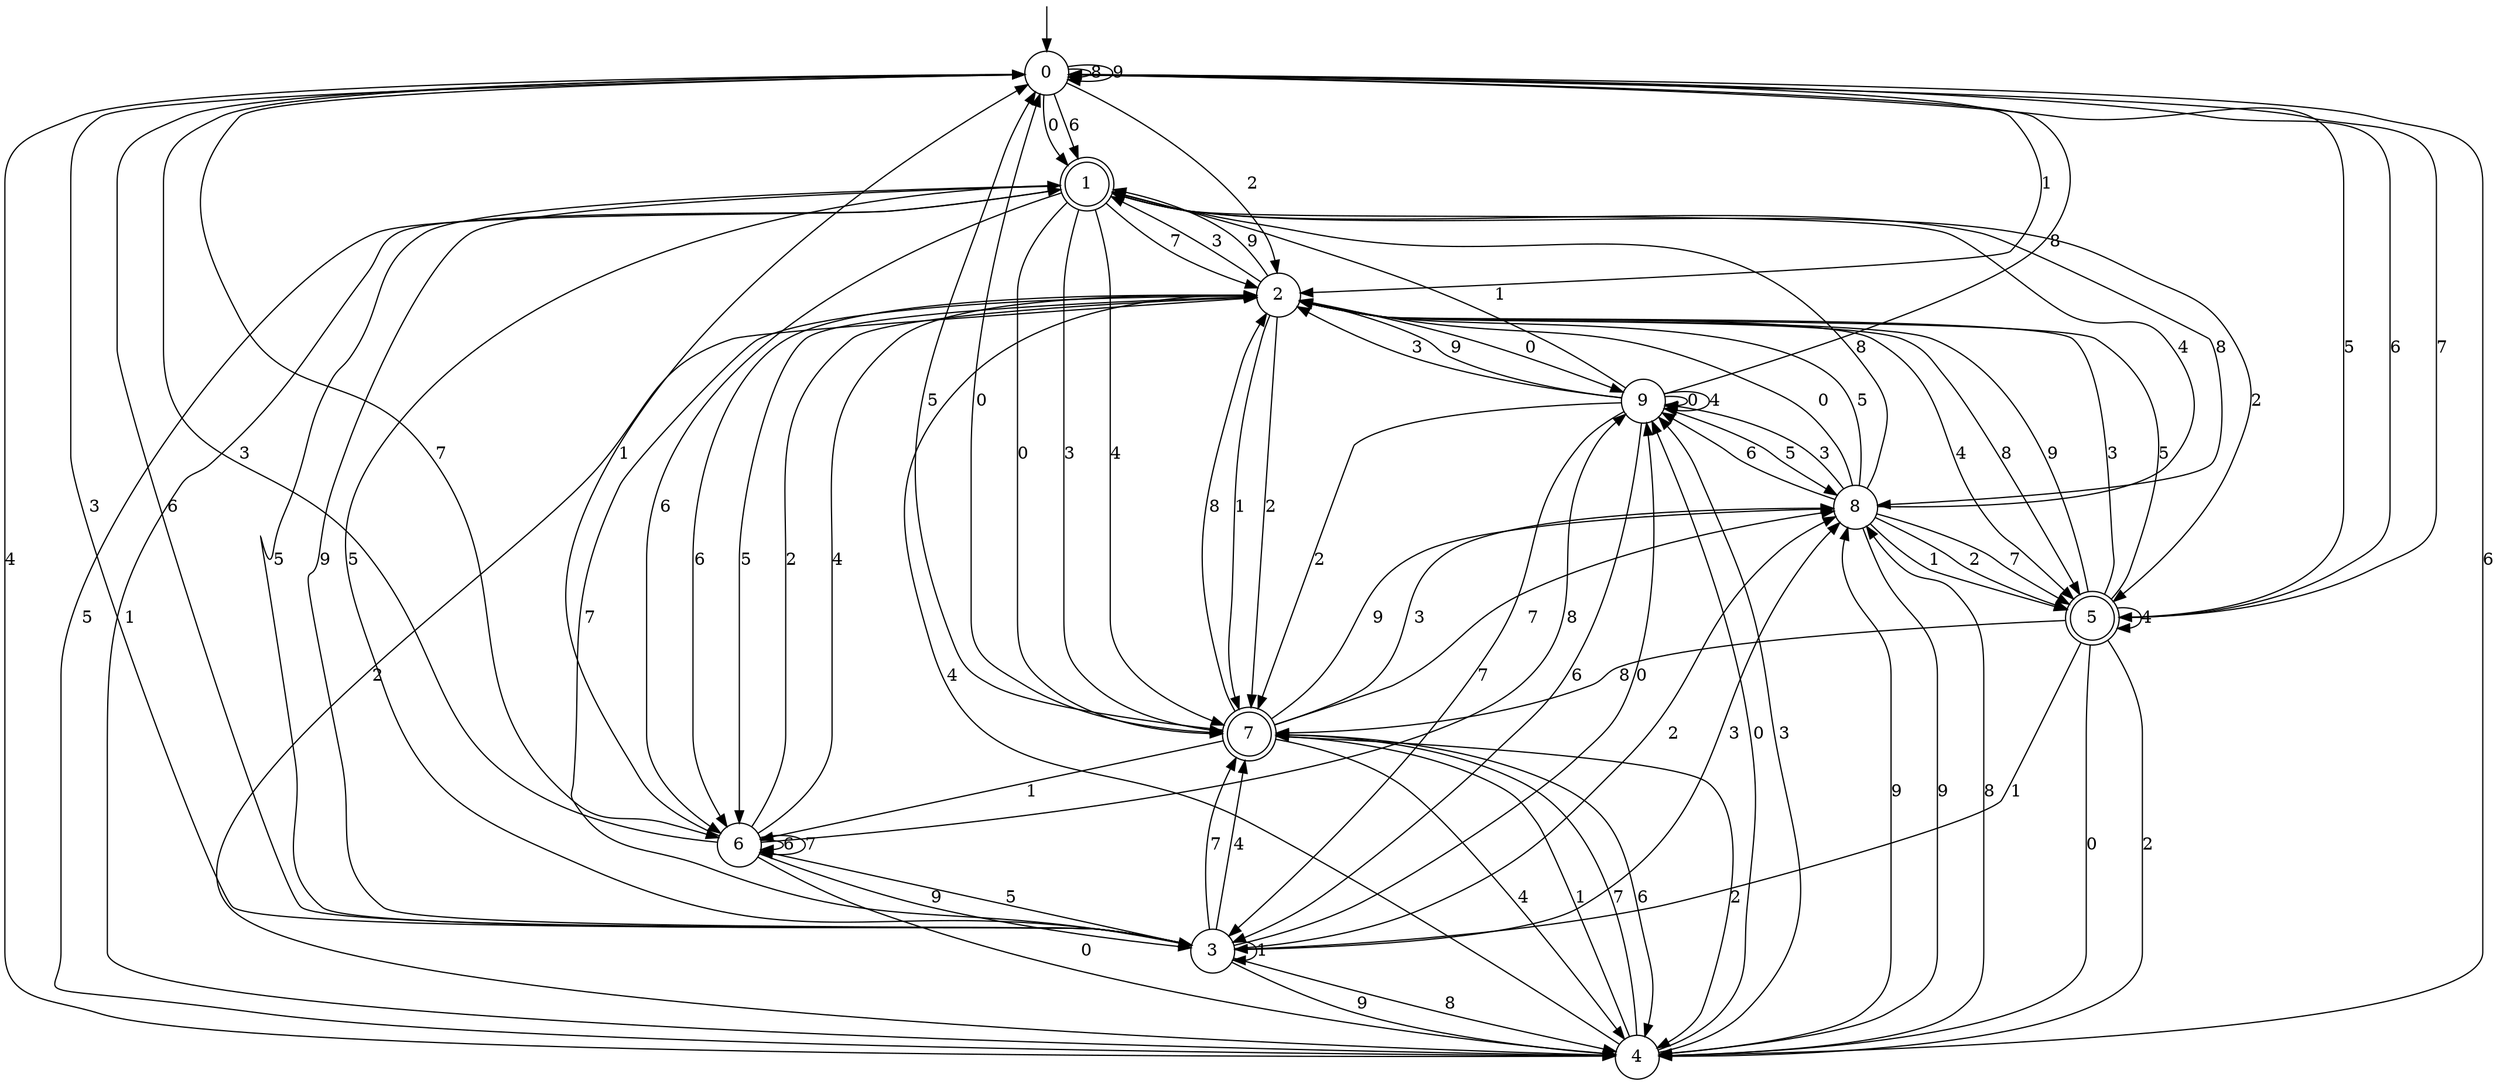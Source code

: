 digraph g {

	s0 [shape="circle" label="0"];
	s1 [shape="doublecircle" label="1"];
	s2 [shape="circle" label="2"];
	s3 [shape="circle" label="3"];
	s4 [shape="circle" label="4"];
	s5 [shape="doublecircle" label="5"];
	s6 [shape="circle" label="6"];
	s7 [shape="doublecircle" label="7"];
	s8 [shape="circle" label="8"];
	s9 [shape="circle" label="9"];
	s0 -> s1 [label="0"];
	s0 -> s2 [label="1"];
	s0 -> s2 [label="2"];
	s0 -> s3 [label="3"];
	s0 -> s4 [label="4"];
	s0 -> s5 [label="5"];
	s0 -> s1 [label="6"];
	s0 -> s6 [label="7"];
	s0 -> s0 [label="8"];
	s0 -> s0 [label="9"];
	s1 -> s7 [label="0"];
	s1 -> s4 [label="1"];
	s1 -> s5 [label="2"];
	s1 -> s7 [label="3"];
	s1 -> s7 [label="4"];
	s1 -> s3 [label="5"];
	s1 -> s6 [label="6"];
	s1 -> s2 [label="7"];
	s1 -> s8 [label="8"];
	s1 -> s3 [label="9"];
	s2 -> s9 [label="0"];
	s2 -> s7 [label="1"];
	s2 -> s7 [label="2"];
	s2 -> s1 [label="3"];
	s2 -> s5 [label="4"];
	s2 -> s6 [label="5"];
	s2 -> s6 [label="6"];
	s2 -> s3 [label="7"];
	s2 -> s5 [label="8"];
	s2 -> s1 [label="9"];
	s3 -> s9 [label="0"];
	s3 -> s3 [label="1"];
	s3 -> s8 [label="2"];
	s3 -> s8 [label="3"];
	s3 -> s7 [label="4"];
	s3 -> s1 [label="5"];
	s3 -> s0 [label="6"];
	s3 -> s7 [label="7"];
	s3 -> s4 [label="8"];
	s3 -> s4 [label="9"];
	s4 -> s9 [label="0"];
	s4 -> s7 [label="1"];
	s4 -> s2 [label="2"];
	s4 -> s9 [label="3"];
	s4 -> s2 [label="4"];
	s4 -> s1 [label="5"];
	s4 -> s0 [label="6"];
	s4 -> s7 [label="7"];
	s4 -> s8 [label="8"];
	s4 -> s8 [label="9"];
	s5 -> s4 [label="0"];
	s5 -> s3 [label="1"];
	s5 -> s4 [label="2"];
	s5 -> s2 [label="3"];
	s5 -> s5 [label="4"];
	s5 -> s2 [label="5"];
	s5 -> s0 [label="6"];
	s5 -> s0 [label="7"];
	s5 -> s7 [label="8"];
	s5 -> s2 [label="9"];
	s6 -> s4 [label="0"];
	s6 -> s0 [label="1"];
	s6 -> s2 [label="2"];
	s6 -> s0 [label="3"];
	s6 -> s2 [label="4"];
	s6 -> s3 [label="5"];
	s6 -> s6 [label="6"];
	s6 -> s6 [label="7"];
	s6 -> s9 [label="8"];
	s6 -> s3 [label="9"];
	s7 -> s0 [label="0"];
	s7 -> s6 [label="1"];
	s7 -> s4 [label="2"];
	s7 -> s8 [label="3"];
	s7 -> s4 [label="4"];
	s7 -> s0 [label="5"];
	s7 -> s4 [label="6"];
	s7 -> s8 [label="7"];
	s7 -> s2 [label="8"];
	s7 -> s8 [label="9"];
	s8 -> s2 [label="0"];
	s8 -> s5 [label="1"];
	s8 -> s5 [label="2"];
	s8 -> s9 [label="3"];
	s8 -> s1 [label="4"];
	s8 -> s2 [label="5"];
	s8 -> s9 [label="6"];
	s8 -> s5 [label="7"];
	s8 -> s1 [label="8"];
	s8 -> s4 [label="9"];
	s9 -> s9 [label="0"];
	s9 -> s1 [label="1"];
	s9 -> s7 [label="2"];
	s9 -> s2 [label="3"];
	s9 -> s9 [label="4"];
	s9 -> s8 [label="5"];
	s9 -> s3 [label="6"];
	s9 -> s3 [label="7"];
	s9 -> s0 [label="8"];
	s9 -> s2 [label="9"];

__start0 [label="" shape="none" width="0" height="0"];
__start0 -> s0;

}
